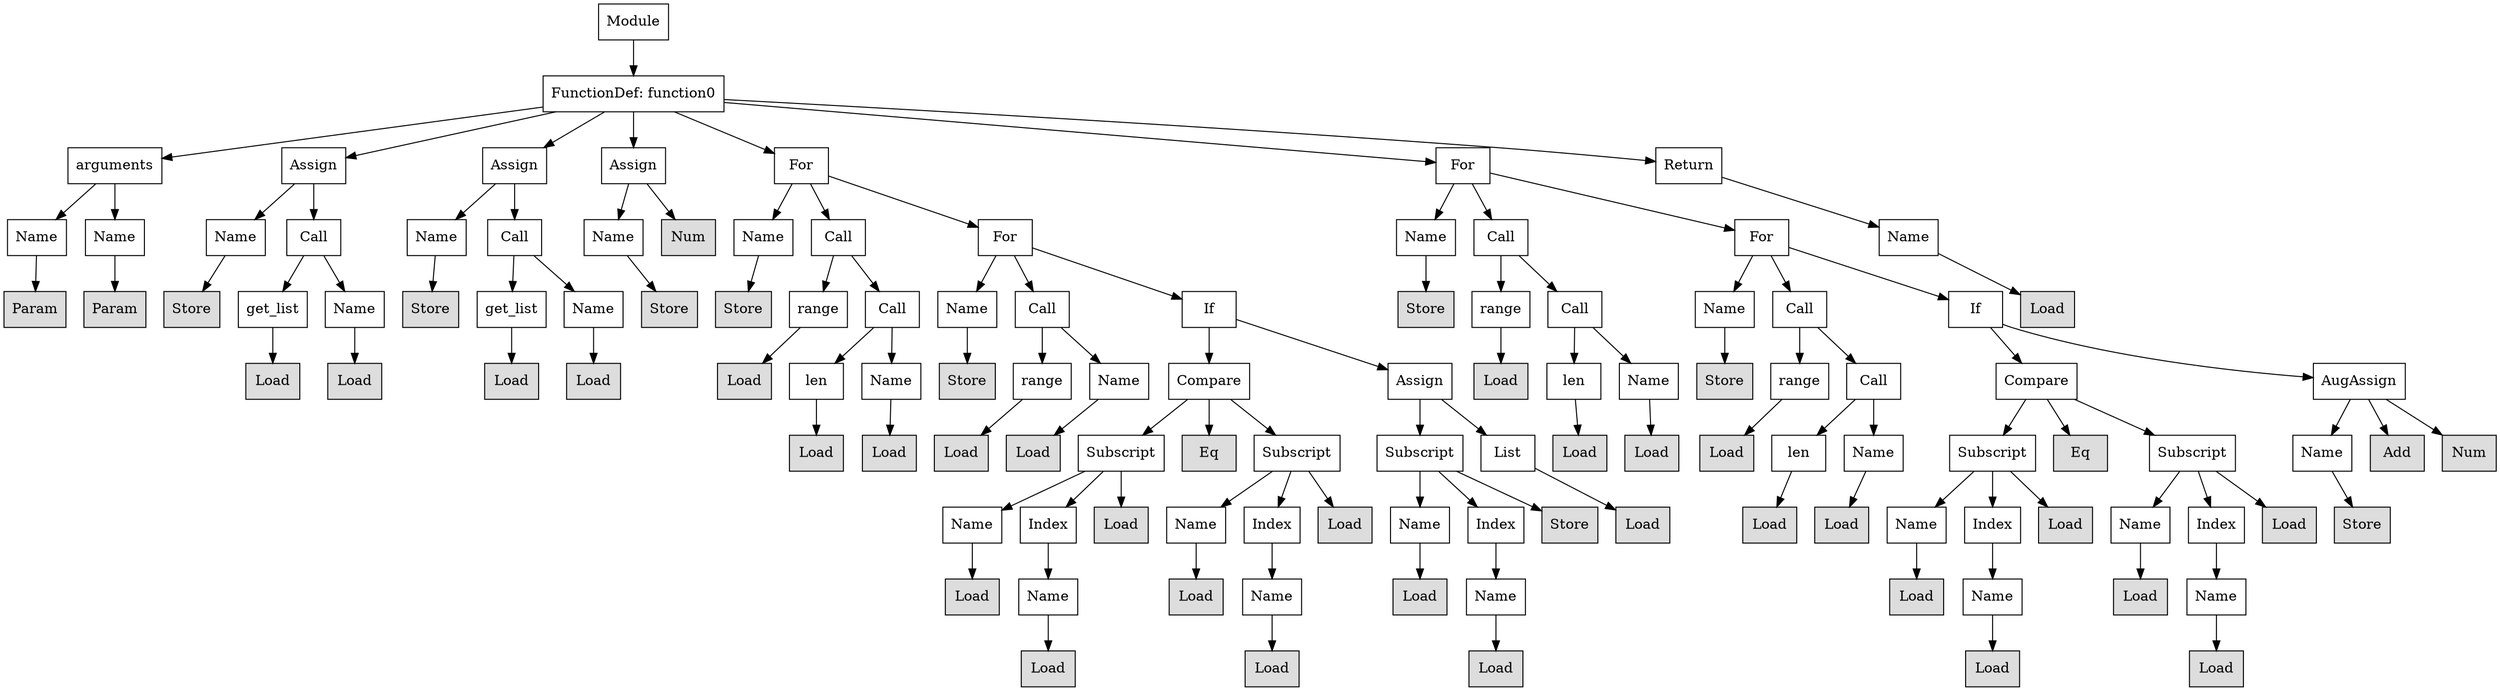digraph G {
n0 [shape=rect, label="Module"];
n1 [shape=rect, label="FunctionDef: function0"];
n2 [shape=rect, label="arguments"];
n3 [shape=rect, label="Assign"];
n4 [shape=rect, label="Assign"];
n5 [shape=rect, label="Assign"];
n6 [shape=rect, label="For"];
n7 [shape=rect, label="For"];
n8 [shape=rect, label="Return"];
n9 [shape=rect, label="Name"];
n10 [shape=rect, label="Name"];
n11 [shape=rect, label="Name"];
n12 [shape=rect, label="Call"];
n13 [shape=rect, label="Name"];
n14 [shape=rect, label="Call"];
n15 [shape=rect, label="Name"];
n16 [shape=rect, label="Num" style="filled" fillcolor="#dddddd"];
n17 [shape=rect, label="Name"];
n18 [shape=rect, label="Call"];
n19 [shape=rect, label="For"];
n20 [shape=rect, label="Name"];
n21 [shape=rect, label="Call"];
n22 [shape=rect, label="For"];
n23 [shape=rect, label="Name"];
n24 [shape=rect, label="Param" style="filled" fillcolor="#dddddd"];
n25 [shape=rect, label="Param" style="filled" fillcolor="#dddddd"];
n26 [shape=rect, label="Store" style="filled" fillcolor="#dddddd"];
n27 [shape=rect, label="get_list"];
n28 [shape=rect, label="Name"];
n29 [shape=rect, label="Store" style="filled" fillcolor="#dddddd"];
n30 [shape=rect, label="get_list"];
n31 [shape=rect, label="Name"];
n32 [shape=rect, label="Store" style="filled" fillcolor="#dddddd"];
n33 [shape=rect, label="Store" style="filled" fillcolor="#dddddd"];
n34 [shape=rect, label="range"];
n35 [shape=rect, label="Call"];
n36 [shape=rect, label="Name"];
n37 [shape=rect, label="Call"];
n38 [shape=rect, label="If"];
n39 [shape=rect, label="Store" style="filled" fillcolor="#dddddd"];
n40 [shape=rect, label="range"];
n41 [shape=rect, label="Call"];
n42 [shape=rect, label="Name"];
n43 [shape=rect, label="Call"];
n44 [shape=rect, label="If"];
n45 [shape=rect, label="Load" style="filled" fillcolor="#dddddd"];
n46 [shape=rect, label="Load" style="filled" fillcolor="#dddddd"];
n47 [shape=rect, label="Load" style="filled" fillcolor="#dddddd"];
n48 [shape=rect, label="Load" style="filled" fillcolor="#dddddd"];
n49 [shape=rect, label="Load" style="filled" fillcolor="#dddddd"];
n50 [shape=rect, label="Load" style="filled" fillcolor="#dddddd"];
n51 [shape=rect, label="len"];
n52 [shape=rect, label="Name"];
n53 [shape=rect, label="Store" style="filled" fillcolor="#dddddd"];
n54 [shape=rect, label="range"];
n55 [shape=rect, label="Name"];
n56 [shape=rect, label="Compare"];
n57 [shape=rect, label="Assign"];
n58 [shape=rect, label="Load" style="filled" fillcolor="#dddddd"];
n59 [shape=rect, label="len"];
n60 [shape=rect, label="Name"];
n61 [shape=rect, label="Store" style="filled" fillcolor="#dddddd"];
n62 [shape=rect, label="range"];
n63 [shape=rect, label="Call"];
n64 [shape=rect, label="Compare"];
n65 [shape=rect, label="AugAssign"];
n66 [shape=rect, label="Load" style="filled" fillcolor="#dddddd"];
n67 [shape=rect, label="Load" style="filled" fillcolor="#dddddd"];
n68 [shape=rect, label="Load" style="filled" fillcolor="#dddddd"];
n69 [shape=rect, label="Load" style="filled" fillcolor="#dddddd"];
n70 [shape=rect, label="Subscript"];
n71 [shape=rect, label="Eq" style="filled" fillcolor="#dddddd"];
n72 [shape=rect, label="Subscript"];
n73 [shape=rect, label="Subscript"];
n74 [shape=rect, label="List"];
n75 [shape=rect, label="Load" style="filled" fillcolor="#dddddd"];
n76 [shape=rect, label="Load" style="filled" fillcolor="#dddddd"];
n77 [shape=rect, label="Load" style="filled" fillcolor="#dddddd"];
n78 [shape=rect, label="len"];
n79 [shape=rect, label="Name"];
n80 [shape=rect, label="Subscript"];
n81 [shape=rect, label="Eq" style="filled" fillcolor="#dddddd"];
n82 [shape=rect, label="Subscript"];
n83 [shape=rect, label="Name"];
n84 [shape=rect, label="Add" style="filled" fillcolor="#dddddd"];
n85 [shape=rect, label="Num" style="filled" fillcolor="#dddddd"];
n86 [shape=rect, label="Name"];
n87 [shape=rect, label="Index"];
n88 [shape=rect, label="Load" style="filled" fillcolor="#dddddd"];
n89 [shape=rect, label="Name"];
n90 [shape=rect, label="Index"];
n91 [shape=rect, label="Load" style="filled" fillcolor="#dddddd"];
n92 [shape=rect, label="Name"];
n93 [shape=rect, label="Index"];
n94 [shape=rect, label="Store" style="filled" fillcolor="#dddddd"];
n95 [shape=rect, label="Load" style="filled" fillcolor="#dddddd"];
n96 [shape=rect, label="Load" style="filled" fillcolor="#dddddd"];
n97 [shape=rect, label="Load" style="filled" fillcolor="#dddddd"];
n98 [shape=rect, label="Name"];
n99 [shape=rect, label="Index"];
n100 [shape=rect, label="Load" style="filled" fillcolor="#dddddd"];
n101 [shape=rect, label="Name"];
n102 [shape=rect, label="Index"];
n103 [shape=rect, label="Load" style="filled" fillcolor="#dddddd"];
n104 [shape=rect, label="Store" style="filled" fillcolor="#dddddd"];
n105 [shape=rect, label="Load" style="filled" fillcolor="#dddddd"];
n106 [shape=rect, label="Name"];
n107 [shape=rect, label="Load" style="filled" fillcolor="#dddddd"];
n108 [shape=rect, label="Name"];
n109 [shape=rect, label="Load" style="filled" fillcolor="#dddddd"];
n110 [shape=rect, label="Name"];
n111 [shape=rect, label="Load" style="filled" fillcolor="#dddddd"];
n112 [shape=rect, label="Name"];
n113 [shape=rect, label="Load" style="filled" fillcolor="#dddddd"];
n114 [shape=rect, label="Name"];
n115 [shape=rect, label="Load" style="filled" fillcolor="#dddddd"];
n116 [shape=rect, label="Load" style="filled" fillcolor="#dddddd"];
n117 [shape=rect, label="Load" style="filled" fillcolor="#dddddd"];
n118 [shape=rect, label="Load" style="filled" fillcolor="#dddddd"];
n119 [shape=rect, label="Load" style="filled" fillcolor="#dddddd"];
n0 -> n1;
n1 -> n2;
n1 -> n3;
n1 -> n4;
n1 -> n5;
n1 -> n6;
n1 -> n7;
n1 -> n8;
n2 -> n9;
n2 -> n10;
n3 -> n11;
n3 -> n12;
n4 -> n13;
n4 -> n14;
n5 -> n15;
n5 -> n16;
n6 -> n17;
n6 -> n18;
n6 -> n19;
n7 -> n20;
n7 -> n21;
n7 -> n22;
n8 -> n23;
n9 -> n24;
n10 -> n25;
n11 -> n26;
n12 -> n27;
n12 -> n28;
n13 -> n29;
n14 -> n30;
n14 -> n31;
n15 -> n32;
n17 -> n33;
n18 -> n34;
n18 -> n35;
n19 -> n36;
n19 -> n37;
n19 -> n38;
n20 -> n39;
n21 -> n40;
n21 -> n41;
n22 -> n42;
n22 -> n43;
n22 -> n44;
n23 -> n45;
n27 -> n46;
n28 -> n47;
n30 -> n48;
n31 -> n49;
n34 -> n50;
n35 -> n51;
n35 -> n52;
n36 -> n53;
n37 -> n54;
n37 -> n55;
n38 -> n56;
n38 -> n57;
n40 -> n58;
n41 -> n59;
n41 -> n60;
n42 -> n61;
n43 -> n62;
n43 -> n63;
n44 -> n64;
n44 -> n65;
n51 -> n66;
n52 -> n67;
n54 -> n68;
n55 -> n69;
n56 -> n70;
n56 -> n71;
n56 -> n72;
n57 -> n73;
n57 -> n74;
n59 -> n75;
n60 -> n76;
n62 -> n77;
n63 -> n78;
n63 -> n79;
n64 -> n80;
n64 -> n81;
n64 -> n82;
n65 -> n83;
n65 -> n84;
n65 -> n85;
n70 -> n86;
n70 -> n87;
n70 -> n88;
n72 -> n89;
n72 -> n90;
n72 -> n91;
n73 -> n92;
n73 -> n93;
n73 -> n94;
n74 -> n95;
n78 -> n96;
n79 -> n97;
n80 -> n98;
n80 -> n99;
n80 -> n100;
n82 -> n101;
n82 -> n102;
n82 -> n103;
n83 -> n104;
n86 -> n105;
n87 -> n106;
n89 -> n107;
n90 -> n108;
n92 -> n109;
n93 -> n110;
n98 -> n111;
n99 -> n112;
n101 -> n113;
n102 -> n114;
n106 -> n115;
n108 -> n116;
n110 -> n117;
n112 -> n118;
n114 -> n119;
}
